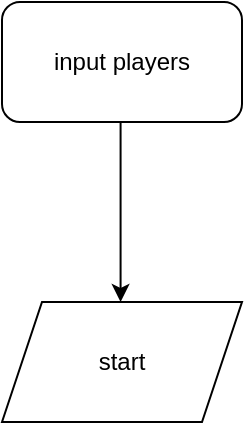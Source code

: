 <mxfile version="17.1.5" type="github">
  <diagram id="nrOpPS_fD3lO-uywk_wv" name="Page-1">
    <mxGraphModel dx="726" dy="1963" grid="1" gridSize="10" guides="1" tooltips="1" connect="1" arrows="1" fold="1" page="1" pageScale="1" pageWidth="827" pageHeight="1169" math="0" shadow="0">
      <root>
        <mxCell id="0" />
        <mxCell id="1" parent="0" />
        <mxCell id="u3gB8eXx4AxrdxUE1i_C-2" value="" style="rounded=1;whiteSpace=wrap;html=1;" vertex="1" parent="1">
          <mxGeometry x="330" y="-1090" width="120" height="60" as="geometry" />
        </mxCell>
        <mxCell id="u3gB8eXx4AxrdxUE1i_C-3" value="" style="endArrow=classic;html=1;rounded=0;" edge="1" parent="1">
          <mxGeometry width="50" height="50" relative="1" as="geometry">
            <mxPoint x="389.29" y="-1030" as="sourcePoint" />
            <mxPoint x="389.29" y="-940" as="targetPoint" />
          </mxGeometry>
        </mxCell>
        <mxCell id="u3gB8eXx4AxrdxUE1i_C-4" value="" style="shape=parallelogram;perimeter=parallelogramPerimeter;whiteSpace=wrap;html=1;fixedSize=1;" vertex="1" parent="1">
          <mxGeometry x="330" y="-940" width="120" height="60" as="geometry" />
        </mxCell>
        <UserObject label="input players" placeholders="1" name="Variable" id="u3gB8eXx4AxrdxUE1i_C-19">
          <mxCell style="text;html=1;strokeColor=none;fillColor=none;align=center;verticalAlign=middle;whiteSpace=wrap;overflow=hidden;" vertex="1" parent="1">
            <mxGeometry x="350" y="-1070" width="80" height="20" as="geometry" />
          </mxCell>
        </UserObject>
        <UserObject label="start" placeholders="1" name="Variable" id="u3gB8eXx4AxrdxUE1i_C-20">
          <mxCell style="text;html=1;strokeColor=none;fillColor=none;align=center;verticalAlign=middle;whiteSpace=wrap;overflow=hidden;" vertex="1" parent="1">
            <mxGeometry x="350" y="-920" width="80" height="20" as="geometry" />
          </mxCell>
        </UserObject>
      </root>
    </mxGraphModel>
  </diagram>
</mxfile>
